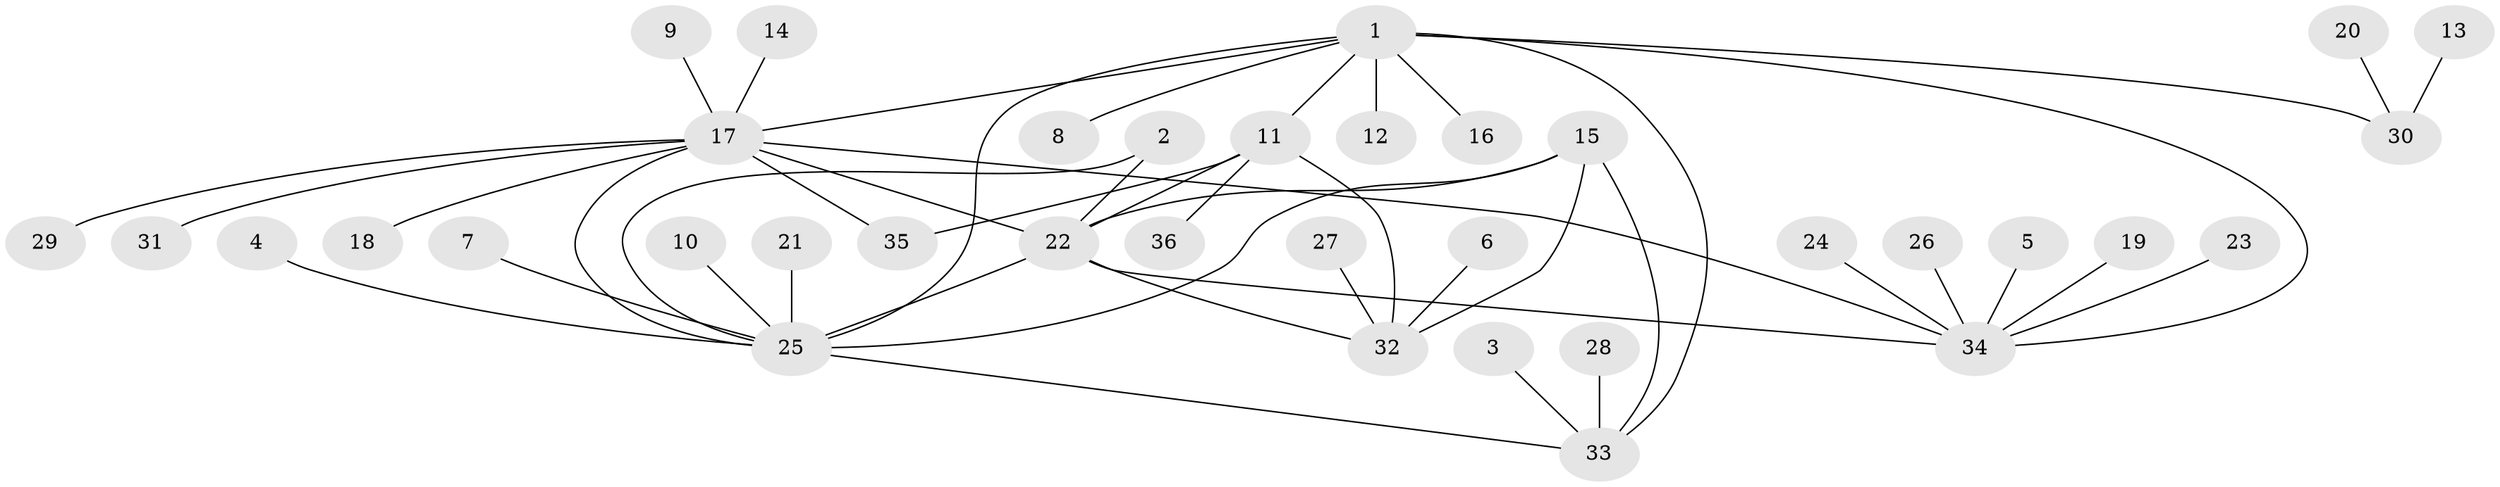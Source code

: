 // original degree distribution, {2: 0.1527777777777778, 5: 0.041666666666666664, 8: 0.041666666666666664, 3: 0.05555555555555555, 9: 0.013888888888888888, 7: 0.041666666666666664, 6: 0.027777777777777776, 10: 0.013888888888888888, 4: 0.013888888888888888, 1: 0.5972222222222222}
// Generated by graph-tools (version 1.1) at 2025/50/03/09/25 03:50:34]
// undirected, 36 vertices, 47 edges
graph export_dot {
graph [start="1"]
  node [color=gray90,style=filled];
  1;
  2;
  3;
  4;
  5;
  6;
  7;
  8;
  9;
  10;
  11;
  12;
  13;
  14;
  15;
  16;
  17;
  18;
  19;
  20;
  21;
  22;
  23;
  24;
  25;
  26;
  27;
  28;
  29;
  30;
  31;
  32;
  33;
  34;
  35;
  36;
  1 -- 8 [weight=1.0];
  1 -- 11 [weight=1.0];
  1 -- 12 [weight=1.0];
  1 -- 16 [weight=1.0];
  1 -- 17 [weight=1.0];
  1 -- 25 [weight=1.0];
  1 -- 30 [weight=1.0];
  1 -- 33 [weight=1.0];
  1 -- 34 [weight=1.0];
  2 -- 22 [weight=1.0];
  2 -- 25 [weight=1.0];
  3 -- 33 [weight=1.0];
  4 -- 25 [weight=1.0];
  5 -- 34 [weight=1.0];
  6 -- 32 [weight=1.0];
  7 -- 25 [weight=1.0];
  9 -- 17 [weight=1.0];
  10 -- 25 [weight=1.0];
  11 -- 22 [weight=1.0];
  11 -- 32 [weight=1.0];
  11 -- 35 [weight=1.0];
  11 -- 36 [weight=1.0];
  13 -- 30 [weight=1.0];
  14 -- 17 [weight=1.0];
  15 -- 22 [weight=2.0];
  15 -- 25 [weight=1.0];
  15 -- 32 [weight=1.0];
  15 -- 33 [weight=1.0];
  17 -- 18 [weight=1.0];
  17 -- 22 [weight=1.0];
  17 -- 25 [weight=1.0];
  17 -- 29 [weight=1.0];
  17 -- 31 [weight=1.0];
  17 -- 34 [weight=1.0];
  17 -- 35 [weight=1.0];
  19 -- 34 [weight=1.0];
  20 -- 30 [weight=1.0];
  21 -- 25 [weight=1.0];
  22 -- 25 [weight=2.0];
  22 -- 32 [weight=1.0];
  22 -- 34 [weight=1.0];
  23 -- 34 [weight=1.0];
  24 -- 34 [weight=1.0];
  25 -- 33 [weight=1.0];
  26 -- 34 [weight=1.0];
  27 -- 32 [weight=1.0];
  28 -- 33 [weight=1.0];
}
